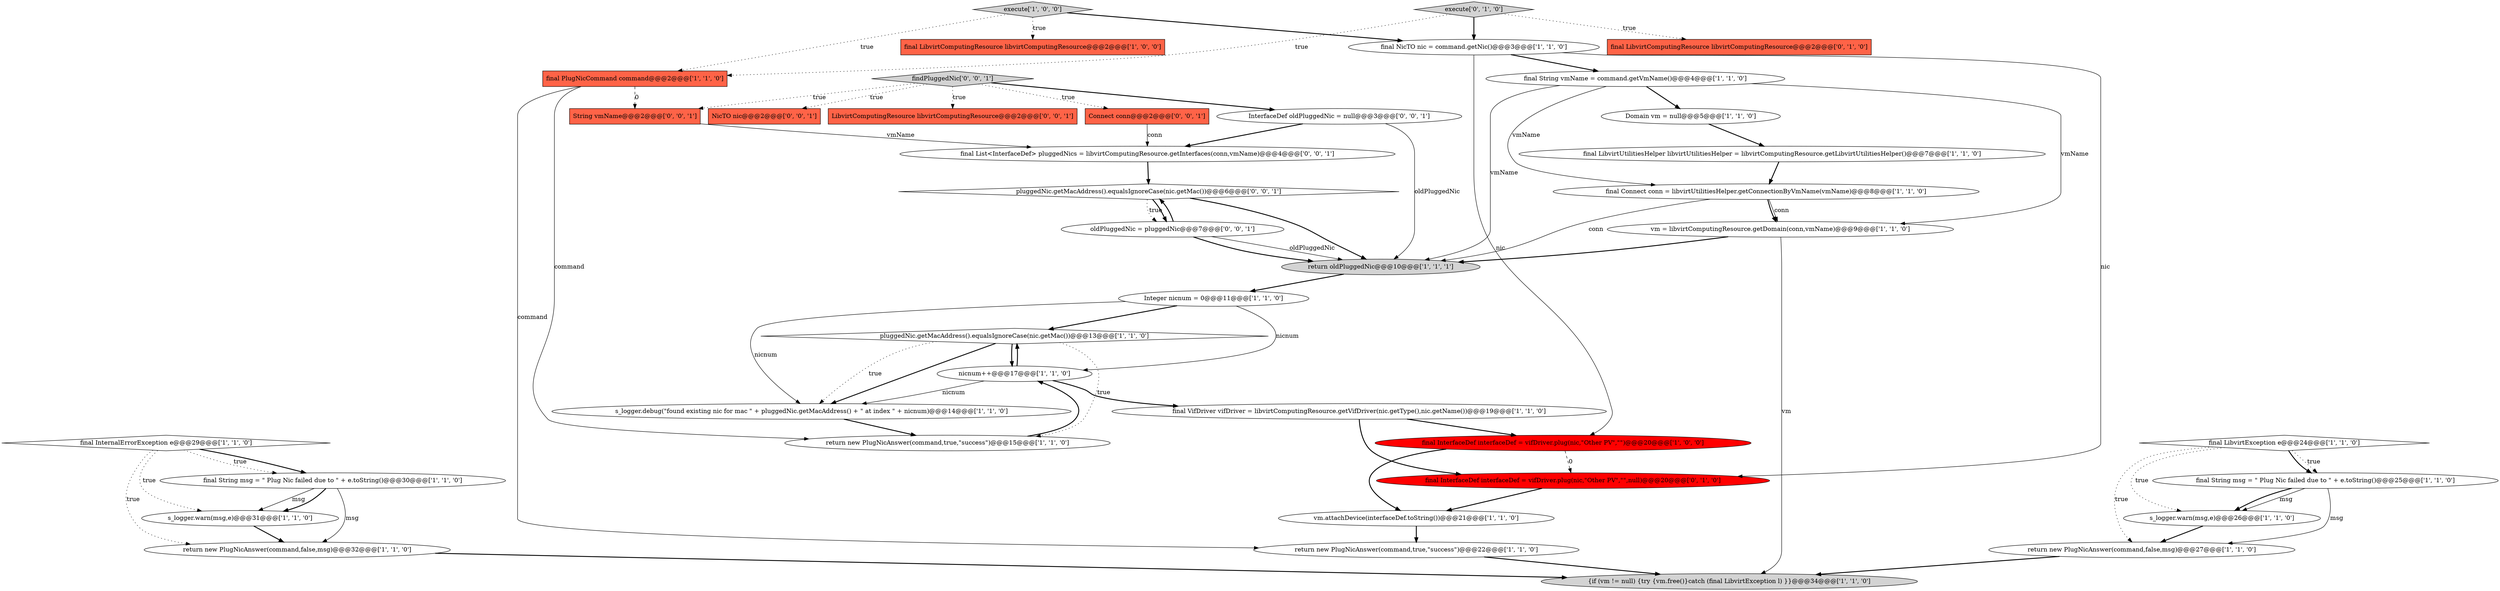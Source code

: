 digraph {
6 [style = filled, label = "s_logger.warn(msg,e)@@@26@@@['1', '1', '0']", fillcolor = white, shape = ellipse image = "AAA0AAABBB1BBB"];
24 [style = filled, label = "return new PlugNicAnswer(command,false,msg)@@@32@@@['1', '1', '0']", fillcolor = white, shape = ellipse image = "AAA0AAABBB1BBB"];
37 [style = filled, label = "InterfaceDef oldPluggedNic = null@@@3@@@['0', '0', '1']", fillcolor = white, shape = ellipse image = "AAA0AAABBB3BBB"];
19 [style = filled, label = "final Connect conn = libvirtUtilitiesHelper.getConnectionByVmName(vmName)@@@8@@@['1', '1', '0']", fillcolor = white, shape = ellipse image = "AAA0AAABBB1BBB"];
16 [style = filled, label = "{if (vm != null) {try {vm.free()}catch (final LibvirtException l) }}@@@34@@@['1', '1', '0']", fillcolor = lightgray, shape = ellipse image = "AAA0AAABBB1BBB"];
1 [style = filled, label = "return new PlugNicAnswer(command,true,\"success\")@@@22@@@['1', '1', '0']", fillcolor = white, shape = ellipse image = "AAA0AAABBB1BBB"];
22 [style = filled, label = "final String vmName = command.getVmName()@@@4@@@['1', '1', '0']", fillcolor = white, shape = ellipse image = "AAA0AAABBB1BBB"];
35 [style = filled, label = "oldPluggedNic = pluggedNic@@@7@@@['0', '0', '1']", fillcolor = white, shape = ellipse image = "AAA0AAABBB3BBB"];
21 [style = filled, label = "Domain vm = null@@@5@@@['1', '1', '0']", fillcolor = white, shape = ellipse image = "AAA0AAABBB1BBB"];
9 [style = filled, label = "final String msg = \" Plug Nic failed due to \" + e.toString()@@@30@@@['1', '1', '0']", fillcolor = white, shape = ellipse image = "AAA0AAABBB1BBB"];
39 [style = filled, label = "pluggedNic.getMacAddress().equalsIgnoreCase(nic.getMac())@@@6@@@['0', '0', '1']", fillcolor = white, shape = diamond image = "AAA0AAABBB3BBB"];
28 [style = filled, label = "final InterfaceDef interfaceDef = vifDriver.plug(nic,\"Other PV\",\"\",null)@@@20@@@['0', '1', '0']", fillcolor = red, shape = ellipse image = "AAA1AAABBB2BBB"];
12 [style = filled, label = "vm.attachDevice(interfaceDef.toString())@@@21@@@['1', '1', '0']", fillcolor = white, shape = ellipse image = "AAA0AAABBB1BBB"];
14 [style = filled, label = "s_logger.warn(msg,e)@@@31@@@['1', '1', '0']", fillcolor = white, shape = ellipse image = "AAA0AAABBB1BBB"];
32 [style = filled, label = "NicTO nic@@@2@@@['0', '0', '1']", fillcolor = tomato, shape = box image = "AAA0AAABBB3BBB"];
27 [style = filled, label = "final LibvirtUtilitiesHelper libvirtUtilitiesHelper = libvirtComputingResource.getLibvirtUtilitiesHelper()@@@7@@@['1', '1', '0']", fillcolor = white, shape = ellipse image = "AAA0AAABBB1BBB"];
38 [style = filled, label = "String vmName@@@2@@@['0', '0', '1']", fillcolor = tomato, shape = box image = "AAA0AAABBB3BBB"];
17 [style = filled, label = "final PlugNicCommand command@@@2@@@['1', '1', '0']", fillcolor = tomato, shape = box image = "AAA0AAABBB1BBB"];
11 [style = filled, label = "final LibvirtException e@@@24@@@['1', '1', '0']", fillcolor = white, shape = diamond image = "AAA0AAABBB1BBB"];
36 [style = filled, label = "LibvirtComputingResource libvirtComputingResource@@@2@@@['0', '0', '1']", fillcolor = tomato, shape = box image = "AAA0AAABBB3BBB"];
26 [style = filled, label = "pluggedNic.getMacAddress().equalsIgnoreCase(nic.getMac())@@@13@@@['1', '1', '0']", fillcolor = white, shape = diamond image = "AAA0AAABBB1BBB"];
0 [style = filled, label = "return oldPluggedNic@@@10@@@['1', '1', '1']", fillcolor = lightgray, shape = ellipse image = "AAA0AAABBB1BBB"];
8 [style = filled, label = "nicnum++@@@17@@@['1', '1', '0']", fillcolor = white, shape = ellipse image = "AAA0AAABBB1BBB"];
31 [style = filled, label = "final List<InterfaceDef> pluggedNics = libvirtComputingResource.getInterfaces(conn,vmName)@@@4@@@['0', '0', '1']", fillcolor = white, shape = ellipse image = "AAA0AAABBB3BBB"];
25 [style = filled, label = "final NicTO nic = command.getNic()@@@3@@@['1', '1', '0']", fillcolor = white, shape = ellipse image = "AAA0AAABBB1BBB"];
33 [style = filled, label = "Connect conn@@@2@@@['0', '0', '1']", fillcolor = tomato, shape = box image = "AAA0AAABBB3BBB"];
4 [style = filled, label = "Integer nicnum = 0@@@11@@@['1', '1', '0']", fillcolor = white, shape = ellipse image = "AAA0AAABBB1BBB"];
2 [style = filled, label = "final InterfaceDef interfaceDef = vifDriver.plug(nic,\"Other PV\",\"\")@@@20@@@['1', '0', '0']", fillcolor = red, shape = ellipse image = "AAA1AAABBB1BBB"];
15 [style = filled, label = "final InternalErrorException e@@@29@@@['1', '1', '0']", fillcolor = white, shape = diamond image = "AAA0AAABBB1BBB"];
13 [style = filled, label = "s_logger.debug(\"found existing nic for mac \" + pluggedNic.getMacAddress() + \" at index \" + nicnum)@@@14@@@['1', '1', '0']", fillcolor = white, shape = ellipse image = "AAA0AAABBB1BBB"];
20 [style = filled, label = "return new PlugNicAnswer(command,false,msg)@@@27@@@['1', '1', '0']", fillcolor = white, shape = ellipse image = "AAA0AAABBB1BBB"];
5 [style = filled, label = "final String msg = \" Plug Nic failed due to \" + e.toString()@@@25@@@['1', '1', '0']", fillcolor = white, shape = ellipse image = "AAA0AAABBB1BBB"];
3 [style = filled, label = "return new PlugNicAnswer(command,true,\"success\")@@@15@@@['1', '1', '0']", fillcolor = white, shape = ellipse image = "AAA0AAABBB1BBB"];
7 [style = filled, label = "vm = libvirtComputingResource.getDomain(conn,vmName)@@@9@@@['1', '1', '0']", fillcolor = white, shape = ellipse image = "AAA0AAABBB1BBB"];
34 [style = filled, label = "findPluggedNic['0', '0', '1']", fillcolor = lightgray, shape = diamond image = "AAA0AAABBB3BBB"];
29 [style = filled, label = "final LibvirtComputingResource libvirtComputingResource@@@2@@@['0', '1', '0']", fillcolor = tomato, shape = box image = "AAA0AAABBB2BBB"];
23 [style = filled, label = "execute['1', '0', '0']", fillcolor = lightgray, shape = diamond image = "AAA0AAABBB1BBB"];
30 [style = filled, label = "execute['0', '1', '0']", fillcolor = lightgray, shape = diamond image = "AAA0AAABBB2BBB"];
18 [style = filled, label = "final VifDriver vifDriver = libvirtComputingResource.getVifDriver(nic.getType(),nic.getName())@@@19@@@['1', '1', '0']", fillcolor = white, shape = ellipse image = "AAA0AAABBB1BBB"];
10 [style = filled, label = "final LibvirtComputingResource libvirtComputingResource@@@2@@@['1', '0', '0']", fillcolor = tomato, shape = box image = "AAA0AAABBB1BBB"];
39->35 [style = dotted, label="true"];
34->32 [style = dotted, label="true"];
25->28 [style = solid, label="nic"];
14->24 [style = bold, label=""];
23->25 [style = bold, label=""];
37->0 [style = solid, label="oldPluggedNic"];
17->1 [style = solid, label="command"];
25->22 [style = bold, label=""];
21->27 [style = bold, label=""];
5->6 [style = solid, label="msg"];
33->31 [style = solid, label="conn"];
5->20 [style = solid, label="msg"];
8->18 [style = bold, label=""];
15->24 [style = dotted, label="true"];
34->36 [style = dotted, label="true"];
35->39 [style = bold, label=""];
22->21 [style = bold, label=""];
4->26 [style = bold, label=""];
30->25 [style = bold, label=""];
7->0 [style = bold, label=""];
26->8 [style = bold, label=""];
11->5 [style = dotted, label="true"];
26->13 [style = dotted, label="true"];
28->12 [style = bold, label=""];
18->2 [style = bold, label=""];
15->14 [style = dotted, label="true"];
12->1 [style = bold, label=""];
17->38 [style = dashed, label="0"];
22->19 [style = solid, label="vmName"];
9->14 [style = solid, label="msg"];
18->28 [style = bold, label=""];
26->3 [style = dotted, label="true"];
19->0 [style = solid, label="conn"];
4->13 [style = solid, label="nicnum"];
26->13 [style = bold, label=""];
2->12 [style = bold, label=""];
15->9 [style = dotted, label="true"];
34->38 [style = dotted, label="true"];
22->0 [style = solid, label="vmName"];
9->24 [style = solid, label="msg"];
6->20 [style = bold, label=""];
19->7 [style = solid, label="conn"];
22->7 [style = solid, label="vmName"];
11->5 [style = bold, label=""];
24->16 [style = bold, label=""];
35->0 [style = bold, label=""];
11->20 [style = dotted, label="true"];
23->10 [style = dotted, label="true"];
39->0 [style = bold, label=""];
30->29 [style = dotted, label="true"];
20->16 [style = bold, label=""];
5->6 [style = bold, label=""];
13->3 [style = bold, label=""];
25->2 [style = solid, label="nic"];
34->37 [style = bold, label=""];
37->31 [style = bold, label=""];
0->4 [style = bold, label=""];
1->16 [style = bold, label=""];
15->9 [style = bold, label=""];
4->8 [style = solid, label="nicnum"];
3->8 [style = bold, label=""];
39->35 [style = bold, label=""];
11->6 [style = dotted, label="true"];
34->33 [style = dotted, label="true"];
2->28 [style = dashed, label="0"];
9->14 [style = bold, label=""];
27->19 [style = bold, label=""];
31->39 [style = bold, label=""];
30->17 [style = dotted, label="true"];
17->3 [style = solid, label="command"];
23->17 [style = dotted, label="true"];
35->0 [style = solid, label="oldPluggedNic"];
19->7 [style = bold, label=""];
38->31 [style = solid, label="vmName"];
8->13 [style = solid, label="nicnum"];
8->26 [style = bold, label=""];
7->16 [style = solid, label="vm"];
}
